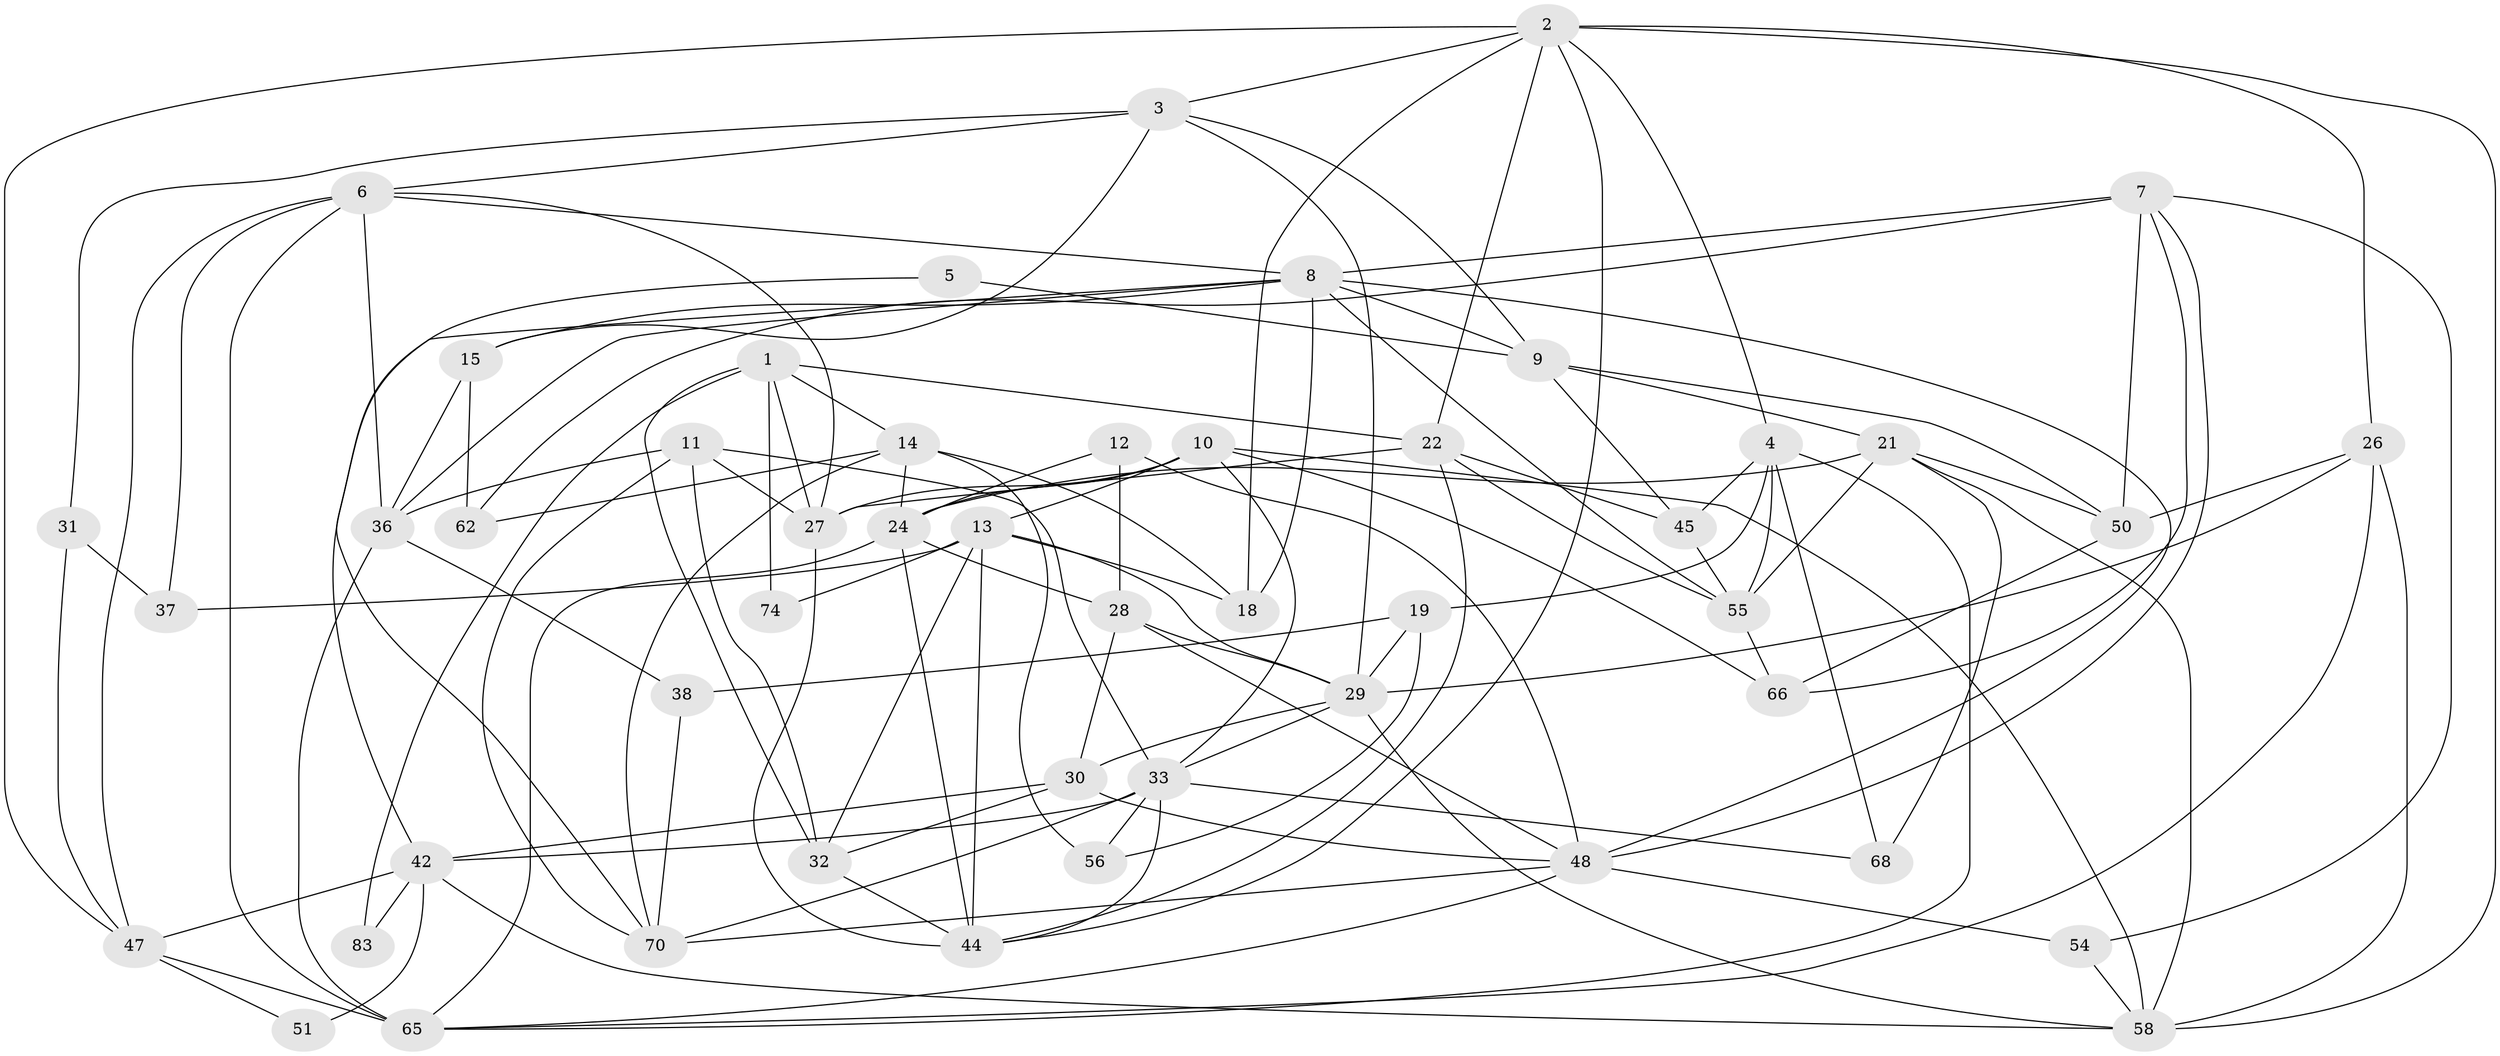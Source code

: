 // Generated by graph-tools (version 1.1) at 2025/52/02/27/25 19:52:09]
// undirected, 49 vertices, 128 edges
graph export_dot {
graph [start="1"]
  node [color=gray90,style=filled];
  1 [super="+16"];
  2 [super="+35"];
  3 [super="+25"];
  4 [super="+40"];
  5;
  6 [super="+76"];
  7 [super="+60"];
  8 [super="+23"];
  9 [super="+57"];
  10 [super="+17"];
  11;
  12;
  13 [super="+20"];
  14 [super="+75"];
  15 [super="+64"];
  18;
  19;
  21 [super="+43"];
  22 [super="+49"];
  24 [super="+52"];
  26 [super="+34"];
  27 [super="+69"];
  28 [super="+61"];
  29 [super="+53"];
  30 [super="+78"];
  31;
  32 [super="+41"];
  33 [super="+39"];
  36 [super="+59"];
  37;
  38;
  42 [super="+71"];
  44 [super="+77"];
  45 [super="+46"];
  47 [super="+63"];
  48 [super="+81"];
  50;
  51;
  54;
  55 [super="+82"];
  56;
  58 [super="+73"];
  62;
  65 [super="+67"];
  66 [super="+80"];
  68 [super="+72"];
  70 [super="+79"];
  74;
  83;
  1 -- 32;
  1 -- 83;
  1 -- 74;
  1 -- 14;
  1 -- 22;
  1 -- 27;
  2 -- 47;
  2 -- 22;
  2 -- 26;
  2 -- 18;
  2 -- 3;
  2 -- 4;
  2 -- 44;
  2 -- 58;
  3 -- 31;
  3 -- 9;
  3 -- 15;
  3 -- 29;
  3 -- 6;
  4 -- 45;
  4 -- 65;
  4 -- 19;
  4 -- 55;
  4 -- 68;
  5 -- 70;
  5 -- 9;
  6 -- 65 [weight=2];
  6 -- 36;
  6 -- 37;
  6 -- 8;
  6 -- 27 [weight=2];
  6 -- 47;
  7 -- 66;
  7 -- 50;
  7 -- 54;
  7 -- 62;
  7 -- 8;
  7 -- 48;
  8 -- 18;
  8 -- 9;
  8 -- 15;
  8 -- 42;
  8 -- 55;
  8 -- 48;
  8 -- 36;
  9 -- 21;
  9 -- 50;
  9 -- 45;
  10 -- 13;
  10 -- 27;
  10 -- 66;
  10 -- 58;
  10 -- 24;
  10 -- 33;
  11 -- 27;
  11 -- 32;
  11 -- 33;
  11 -- 36;
  11 -- 70;
  12 -- 48;
  12 -- 24;
  12 -- 28;
  13 -- 32;
  13 -- 44;
  13 -- 37;
  13 -- 29;
  13 -- 18;
  13 -- 74;
  14 -- 18;
  14 -- 56;
  14 -- 62;
  14 -- 24;
  14 -- 70;
  15 -- 36;
  15 -- 62;
  19 -- 38;
  19 -- 56;
  19 -- 29;
  21 -- 55;
  21 -- 50;
  21 -- 68;
  21 -- 24;
  21 -- 58;
  22 -- 44;
  22 -- 27;
  22 -- 55;
  22 -- 45;
  24 -- 28;
  24 -- 65;
  24 -- 44;
  26 -- 29;
  26 -- 65;
  26 -- 50;
  26 -- 58;
  27 -- 44;
  28 -- 29;
  28 -- 30;
  28 -- 48;
  29 -- 30;
  29 -- 33;
  29 -- 58;
  30 -- 48 [weight=2];
  30 -- 32;
  30 -- 42;
  31 -- 37;
  31 -- 47;
  32 -- 44;
  33 -- 42;
  33 -- 56;
  33 -- 44;
  33 -- 70;
  33 -- 68;
  36 -- 65;
  36 -- 38;
  38 -- 70;
  42 -- 58;
  42 -- 83;
  42 -- 51;
  42 -- 47;
  45 -- 55;
  47 -- 65;
  47 -- 51;
  48 -- 54;
  48 -- 65;
  48 -- 70;
  50 -- 66;
  54 -- 58;
  55 -- 66;
}
